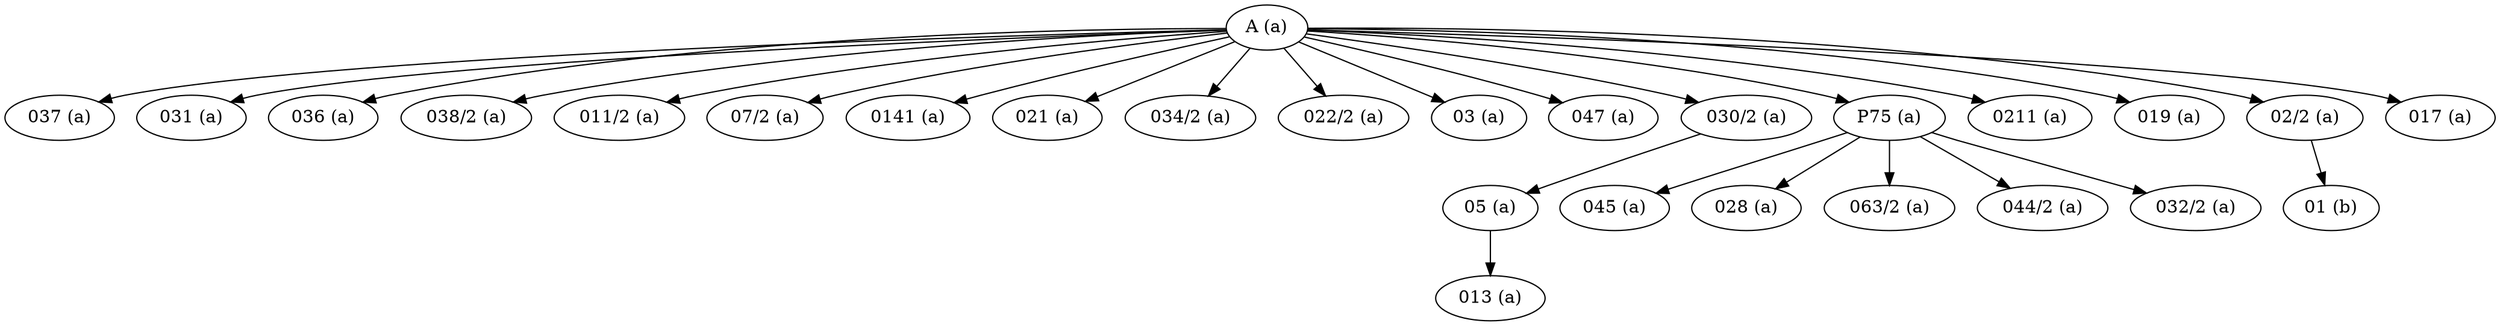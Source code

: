 strict digraph G {
"037 (a)";
"05 (a)";
"031 (a)";
"045 (a)";
"036 (a)";
"028 (a)";
"038/2 (a)";
"011/2 (a)";
"07/2 (a)";
"01 (b)";
"013 (a)";
"063/2 (a)";
"0141 (a)";
"021 (a)";
"A (a)";
"044/2 (a)";
"034/2 (a)";
"022/2 (a)";
"03 (a)";
"047 (a)";
"030/2 (a)";
"032/2 (a)";
"P75 (a)";
"0211 (a)";
"019 (a)";
"02/2 (a)";
"017 (a)";
"05 (a)" -> "013 (a)";
"A (a)" -> "0141 (a)";
"A (a)" -> "011/2 (a)";
"A (a)" -> "030/2 (a)";
"A (a)" -> "037 (a)";
"A (a)" -> "031 (a)";
"A (a)" -> "017 (a)";
"A (a)" -> "038/2 (a)";
"A (a)" -> "036 (a)";
"A (a)" -> "P75 (a)";
"A (a)" -> "0211 (a)";
"A (a)" -> "019 (a)";
"A (a)" -> "034/2 (a)";
"A (a)" -> "022/2 (a)";
"A (a)" -> "03 (a)";
"A (a)" -> "02/2 (a)";
"A (a)" -> "047 (a)";
"A (a)" -> "021 (a)";
"A (a)" -> "07/2 (a)";
"030/2 (a)" -> "05 (a)";
"P75 (a)" -> "044/2 (a)";
"P75 (a)" -> "032/2 (a)";
"P75 (a)" -> "028 (a)";
"P75 (a)" -> "063/2 (a)";
"P75 (a)" -> "045 (a)";
"02/2 (a)" -> "01 (b)";
}
